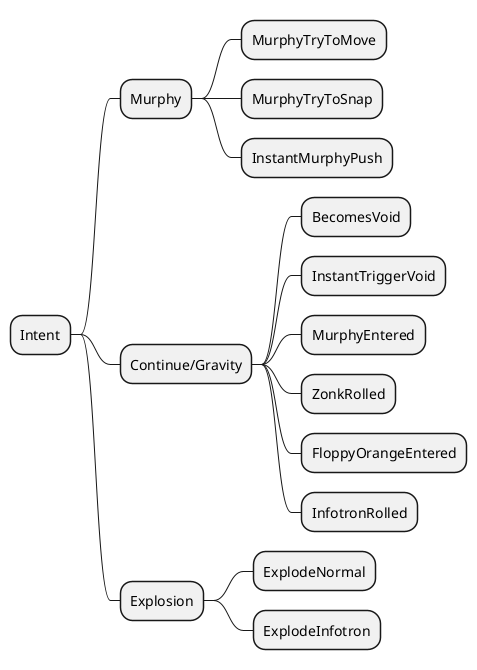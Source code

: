 @startmindmap
* Intent
** Murphy
*** MurphyTryToMove
*** MurphyTryToSnap
*** InstantMurphyPush
** Continue/Gravity
*** BecomesVoid
*** InstantTriggerVoid
*** MurphyEntered
*** ZonkRolled
*** FloppyOrangeEntered
*** InfotronRolled
** Explosion
*** ExplodeNormal
*** ExplodeInfotron
@endmindmap
